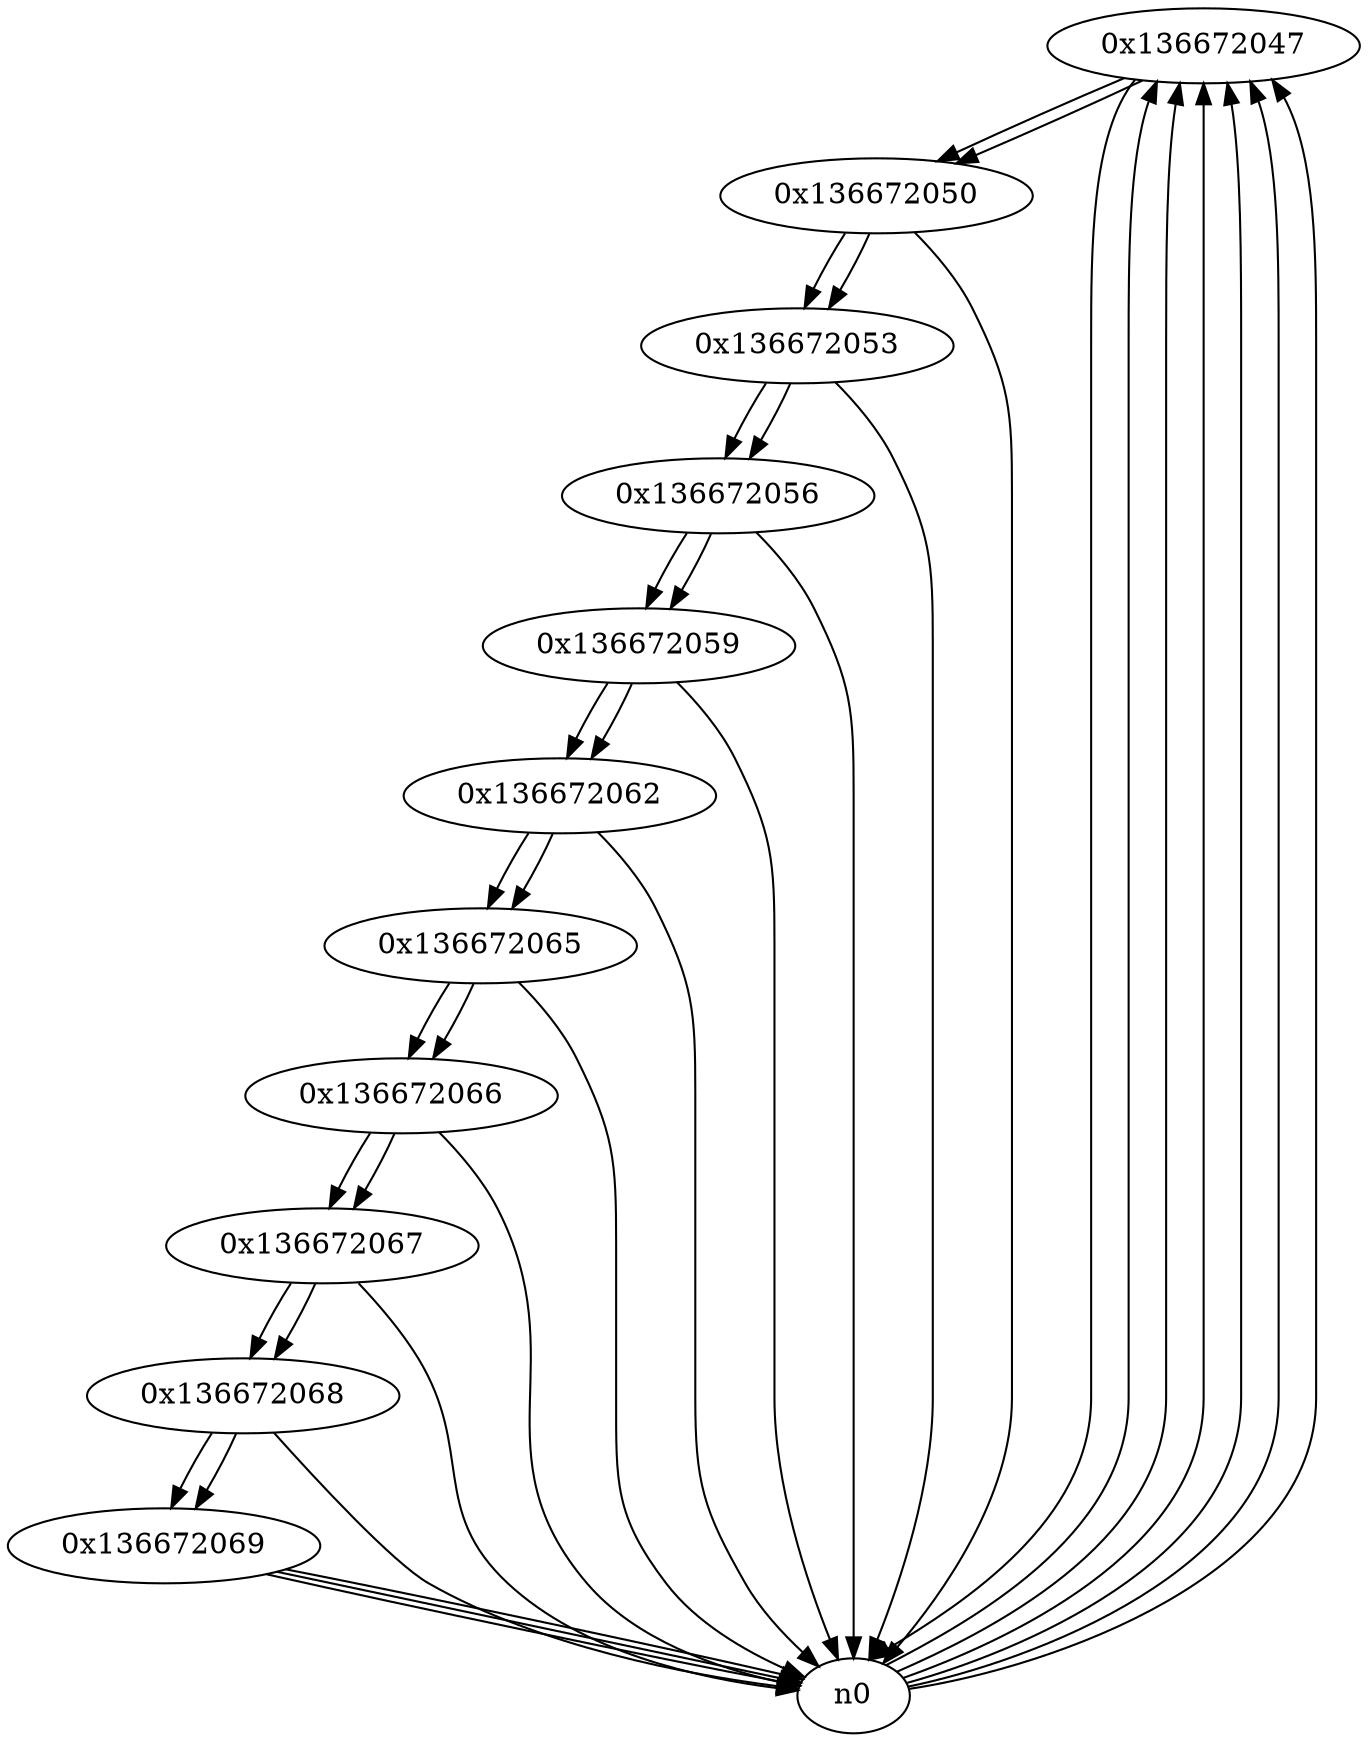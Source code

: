 digraph G{
/* nodes */
  n1 [label="0x136672047"]
  n2 [label="0x136672050"]
  n3 [label="0x136672053"]
  n4 [label="0x136672056"]
  n5 [label="0x136672059"]
  n6 [label="0x136672062"]
  n7 [label="0x136672065"]
  n8 [label="0x136672066"]
  n9 [label="0x136672067"]
  n10 [label="0x136672068"]
  n11 [label="0x136672069"]
/* edges */
n1 -> n2;
n1 -> n0;
n0 -> n1;
n0 -> n1;
n0 -> n1;
n0 -> n1;
n0 -> n1;
n0 -> n1;
n2 -> n3;
n2 -> n0;
n1 -> n2;
n3 -> n4;
n3 -> n0;
n2 -> n3;
n4 -> n5;
n4 -> n0;
n3 -> n4;
n5 -> n6;
n5 -> n0;
n4 -> n5;
n6 -> n7;
n6 -> n0;
n5 -> n6;
n7 -> n8;
n7 -> n0;
n6 -> n7;
n8 -> n9;
n8 -> n0;
n7 -> n8;
n9 -> n10;
n9 -> n0;
n8 -> n9;
n10 -> n11;
n10 -> n0;
n9 -> n10;
n11 -> n0;
n11 -> n0;
n11 -> n0;
n10 -> n11;
}
